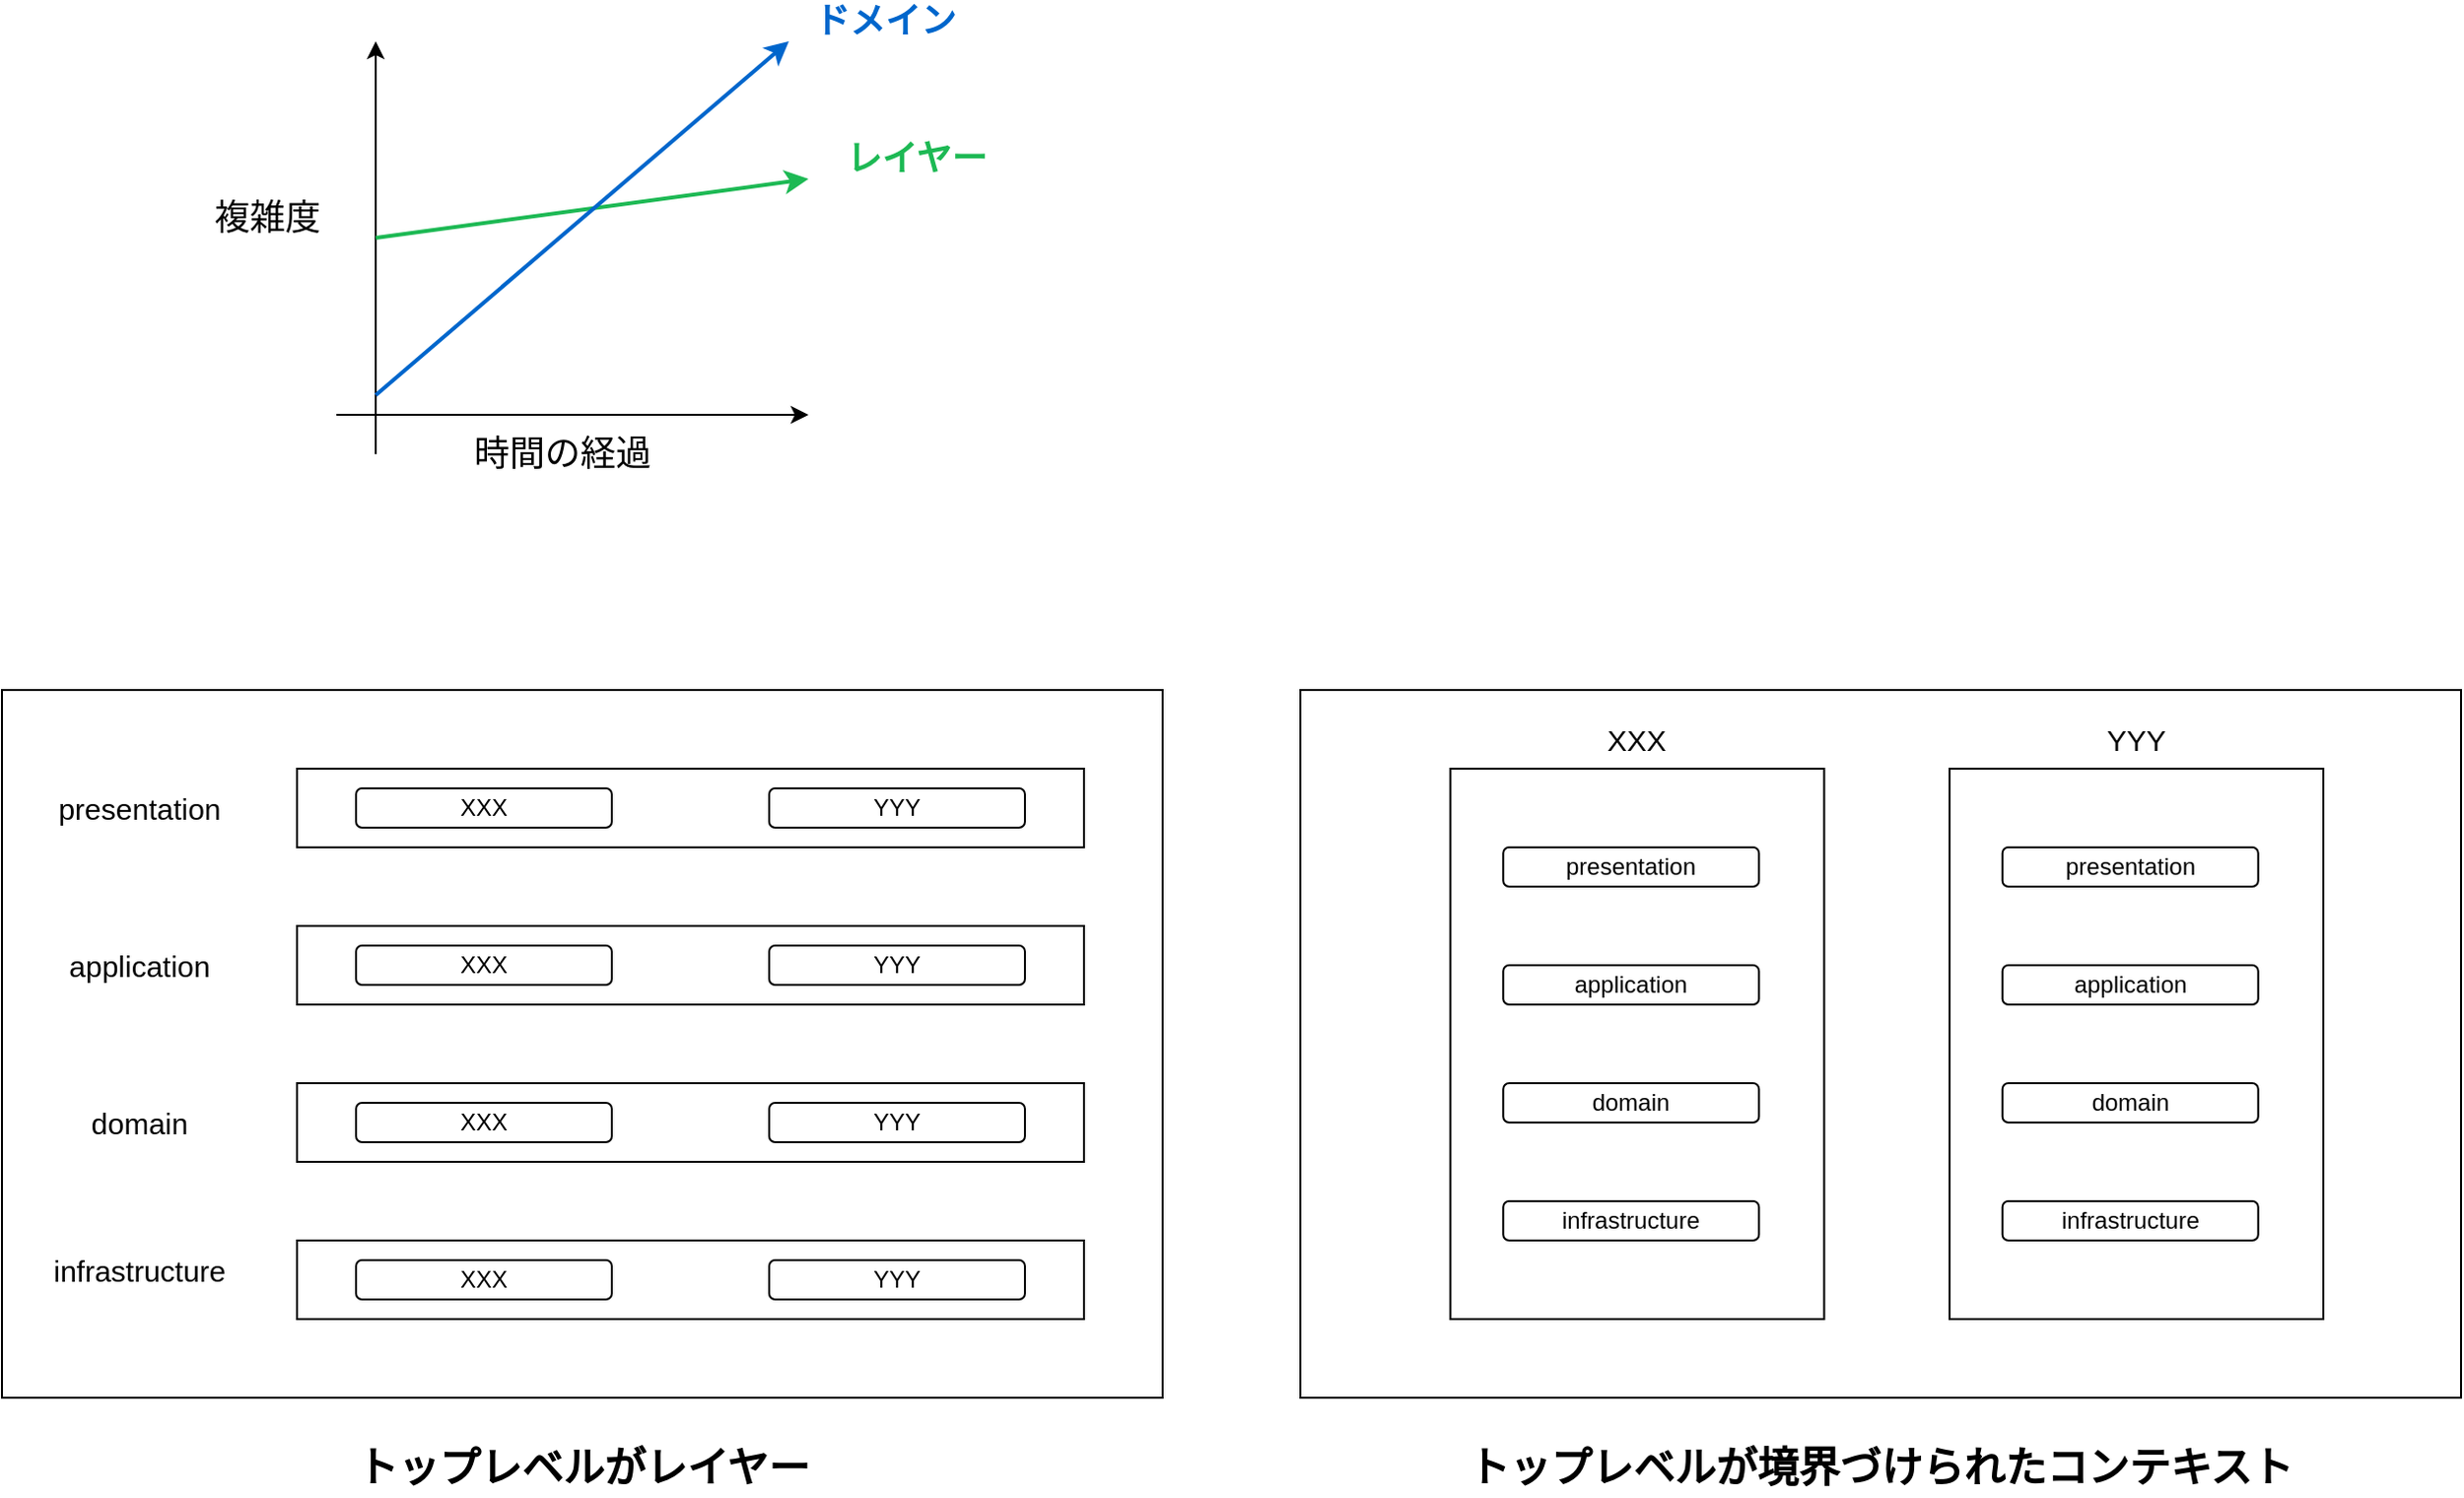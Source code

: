 <mxfile version="16.6.6" type="device"><diagram id="czRTj8LvDIgCtpr4kuoo" name="Page-1"><mxGraphModel dx="1298" dy="1154" grid="1" gridSize="10" guides="1" tooltips="1" connect="1" arrows="1" fold="1" page="1" pageScale="1" pageWidth="827" pageHeight="1169" math="0" shadow="0"><root><mxCell id="0"/><mxCell id="1" parent="0"/><mxCell id="bR4EZHTSy1ziuJHBDvpn-1" value="" style="endArrow=classic;html=1;" parent="1" edge="1"><mxGeometry width="50" height="50" relative="1" as="geometry"><mxPoint x="180" y="460" as="sourcePoint"/><mxPoint x="420" y="460" as="targetPoint"/></mxGeometry></mxCell><mxCell id="bR4EZHTSy1ziuJHBDvpn-2" value="&lt;font style=&quot;font-size: 18px&quot;&gt;時間の経過&lt;/font&gt;" style="text;html=1;strokeColor=none;fillColor=none;align=center;verticalAlign=middle;whiteSpace=wrap;rounded=0;" parent="1" vertex="1"><mxGeometry x="230" y="470" width="130" height="20" as="geometry"/></mxCell><mxCell id="bR4EZHTSy1ziuJHBDvpn-3" value="" style="endArrow=classic;html=1;" parent="1" edge="1"><mxGeometry width="50" height="50" relative="1" as="geometry"><mxPoint x="200" y="480" as="sourcePoint"/><mxPoint x="200" y="270" as="targetPoint"/></mxGeometry></mxCell><mxCell id="bR4EZHTSy1ziuJHBDvpn-4" value="&lt;font style=&quot;font-size: 18px&quot;&gt;複雑度&lt;/font&gt;" style="text;html=1;strokeColor=none;fillColor=none;align=center;verticalAlign=middle;whiteSpace=wrap;rounded=0;" parent="1" vertex="1"><mxGeometry x="100" y="350" width="90" height="20" as="geometry"/></mxCell><mxCell id="bR4EZHTSy1ziuJHBDvpn-5" value="" style="endArrow=classic;html=1;strokeColor=#1DB954;strokeWidth=2;endFill=1;" parent="1" edge="1"><mxGeometry width="50" height="50" relative="1" as="geometry"><mxPoint x="200" y="370" as="sourcePoint"/><mxPoint x="420" y="340" as="targetPoint"/></mxGeometry></mxCell><mxCell id="bR4EZHTSy1ziuJHBDvpn-6" value="&lt;font style=&quot;font-size: 18px&quot; color=&quot;#1db954&quot;&gt;&lt;b&gt;レイヤー&lt;/b&gt;&lt;/font&gt;" style="text;html=1;strokeColor=none;fillColor=none;align=center;verticalAlign=middle;whiteSpace=wrap;rounded=0;" parent="1" vertex="1"><mxGeometry x="430" y="320" width="90" height="20" as="geometry"/></mxCell><mxCell id="bR4EZHTSy1ziuJHBDvpn-7" value="" style="endArrow=classic;html=1;strokeWidth=2;strokeColor=#0066CC;" parent="1" edge="1"><mxGeometry width="50" height="50" relative="1" as="geometry"><mxPoint x="200" y="450" as="sourcePoint"/><mxPoint x="410" y="270" as="targetPoint"/></mxGeometry></mxCell><mxCell id="bR4EZHTSy1ziuJHBDvpn-8" value="&lt;font style=&quot;font-size: 18px&quot; color=&quot;#0066cc&quot;&gt;&lt;b&gt;ドメイン&lt;/b&gt;&lt;/font&gt;" style="text;html=1;strokeColor=none;fillColor=none;align=center;verticalAlign=middle;whiteSpace=wrap;rounded=0;" parent="1" vertex="1"><mxGeometry x="414" y="250" width="90" height="20" as="geometry"/></mxCell><mxCell id="fDkDKxKK8Q1Re0OGSg5l-1" value="" style="rounded=0;whiteSpace=wrap;html=1;" vertex="1" parent="1"><mxGeometry x="10" y="600" width="590" height="360" as="geometry"/></mxCell><mxCell id="fDkDKxKK8Q1Re0OGSg5l-2" value="" style="rounded=0;whiteSpace=wrap;html=1;" vertex="1" parent="1"><mxGeometry x="160" y="640" width="400" height="40" as="geometry"/></mxCell><mxCell id="fDkDKxKK8Q1Re0OGSg5l-3" value="" style="rounded=0;whiteSpace=wrap;html=1;" vertex="1" parent="1"><mxGeometry x="160" y="720" width="400" height="40" as="geometry"/></mxCell><mxCell id="fDkDKxKK8Q1Re0OGSg5l-4" value="" style="rounded=0;whiteSpace=wrap;html=1;" vertex="1" parent="1"><mxGeometry x="160" y="800" width="400" height="40" as="geometry"/></mxCell><mxCell id="fDkDKxKK8Q1Re0OGSg5l-5" value="" style="rounded=0;whiteSpace=wrap;html=1;" vertex="1" parent="1"><mxGeometry x="160" y="880" width="400" height="40" as="geometry"/></mxCell><mxCell id="fDkDKxKK8Q1Re0OGSg5l-6" value="XXX" style="rounded=1;whiteSpace=wrap;html=1;" vertex="1" parent="1"><mxGeometry x="190" y="650" width="130" height="20" as="geometry"/></mxCell><mxCell id="fDkDKxKK8Q1Re0OGSg5l-7" value="YYY" style="rounded=1;whiteSpace=wrap;html=1;" vertex="1" parent="1"><mxGeometry x="400" y="650" width="130" height="20" as="geometry"/></mxCell><mxCell id="fDkDKxKK8Q1Re0OGSg5l-8" value="XXX" style="rounded=1;whiteSpace=wrap;html=1;" vertex="1" parent="1"><mxGeometry x="190" y="730" width="130" height="20" as="geometry"/></mxCell><mxCell id="fDkDKxKK8Q1Re0OGSg5l-9" value="YYY" style="rounded=1;whiteSpace=wrap;html=1;" vertex="1" parent="1"><mxGeometry x="400" y="730" width="130" height="20" as="geometry"/></mxCell><mxCell id="fDkDKxKK8Q1Re0OGSg5l-10" value="XXX" style="rounded=1;whiteSpace=wrap;html=1;" vertex="1" parent="1"><mxGeometry x="190" y="810" width="130" height="20" as="geometry"/></mxCell><mxCell id="fDkDKxKK8Q1Re0OGSg5l-11" value="YYY" style="rounded=1;whiteSpace=wrap;html=1;" vertex="1" parent="1"><mxGeometry x="400" y="810" width="130" height="20" as="geometry"/></mxCell><mxCell id="fDkDKxKK8Q1Re0OGSg5l-12" value="XXX" style="rounded=1;whiteSpace=wrap;html=1;" vertex="1" parent="1"><mxGeometry x="190" y="890" width="130" height="20" as="geometry"/></mxCell><mxCell id="fDkDKxKK8Q1Re0OGSg5l-13" value="YYY" style="rounded=1;whiteSpace=wrap;html=1;" vertex="1" parent="1"><mxGeometry x="400" y="890" width="130" height="20" as="geometry"/></mxCell><mxCell id="fDkDKxKK8Q1Re0OGSg5l-14" value="&lt;font style=&quot;font-size: 15px&quot;&gt;presentation&lt;/font&gt;" style="text;html=1;strokeColor=none;fillColor=none;align=center;verticalAlign=middle;whiteSpace=wrap;rounded=0;" vertex="1" parent="1"><mxGeometry x="50" y="645" width="60" height="30" as="geometry"/></mxCell><mxCell id="fDkDKxKK8Q1Re0OGSg5l-15" value="&lt;font style=&quot;font-size: 15px&quot;&gt;application&lt;/font&gt;" style="text;html=1;strokeColor=none;fillColor=none;align=center;verticalAlign=middle;whiteSpace=wrap;rounded=0;" vertex="1" parent="1"><mxGeometry x="50" y="725" width="60" height="30" as="geometry"/></mxCell><mxCell id="fDkDKxKK8Q1Re0OGSg5l-16" value="&lt;font style=&quot;font-size: 15px&quot;&gt;domain&lt;/font&gt;" style="text;html=1;strokeColor=none;fillColor=none;align=center;verticalAlign=middle;whiteSpace=wrap;rounded=0;" vertex="1" parent="1"><mxGeometry x="50" y="805" width="60" height="30" as="geometry"/></mxCell><mxCell id="fDkDKxKK8Q1Re0OGSg5l-17" value="&lt;font style=&quot;font-size: 15px&quot;&gt;infrastructure&lt;/font&gt;" style="text;html=1;strokeColor=none;fillColor=none;align=center;verticalAlign=middle;whiteSpace=wrap;rounded=0;" vertex="1" parent="1"><mxGeometry x="50" y="880" width="60" height="30" as="geometry"/></mxCell><mxCell id="fDkDKxKK8Q1Re0OGSg5l-18" value="&lt;font style=&quot;font-size: 21px&quot;&gt;&lt;b&gt;トップレベルがレイヤー&lt;/b&gt;&lt;/font&gt;" style="text;html=1;strokeColor=none;fillColor=none;align=center;verticalAlign=middle;whiteSpace=wrap;rounded=0;fontSize=15;" vertex="1" parent="1"><mxGeometry x="152.5" y="980" width="305" height="30" as="geometry"/></mxCell><mxCell id="fDkDKxKK8Q1Re0OGSg5l-36" value="" style="rounded=0;whiteSpace=wrap;html=1;" vertex="1" parent="1"><mxGeometry x="670" y="600" width="590" height="360" as="geometry"/></mxCell><mxCell id="fDkDKxKK8Q1Re0OGSg5l-37" value="" style="rounded=0;whiteSpace=wrap;html=1;" vertex="1" parent="1"><mxGeometry x="746.25" y="640" width="190" height="280" as="geometry"/></mxCell><mxCell id="fDkDKxKK8Q1Re0OGSg5l-40" value="" style="rounded=0;whiteSpace=wrap;html=1;" vertex="1" parent="1"><mxGeometry x="1000" y="640" width="190" height="280" as="geometry"/></mxCell><mxCell id="fDkDKxKK8Q1Re0OGSg5l-41" value="presentation" style="rounded=1;whiteSpace=wrap;html=1;" vertex="1" parent="1"><mxGeometry x="773.13" y="680" width="130" height="20" as="geometry"/></mxCell><mxCell id="fDkDKxKK8Q1Re0OGSg5l-42" value="presentation" style="rounded=1;whiteSpace=wrap;html=1;" vertex="1" parent="1"><mxGeometry x="1026.88" y="680" width="130" height="20" as="geometry"/></mxCell><mxCell id="fDkDKxKK8Q1Re0OGSg5l-43" value="application" style="rounded=1;whiteSpace=wrap;html=1;" vertex="1" parent="1"><mxGeometry x="773.13" y="740" width="130" height="20" as="geometry"/></mxCell><mxCell id="fDkDKxKK8Q1Re0OGSg5l-44" value="application" style="rounded=1;whiteSpace=wrap;html=1;" vertex="1" parent="1"><mxGeometry x="1026.88" y="740" width="130" height="20" as="geometry"/></mxCell><mxCell id="fDkDKxKK8Q1Re0OGSg5l-45" value="domain" style="rounded=1;whiteSpace=wrap;html=1;" vertex="1" parent="1"><mxGeometry x="773.13" y="800" width="130" height="20" as="geometry"/></mxCell><mxCell id="fDkDKxKK8Q1Re0OGSg5l-46" value="domain" style="rounded=1;whiteSpace=wrap;html=1;" vertex="1" parent="1"><mxGeometry x="1026.88" y="800" width="130" height="20" as="geometry"/></mxCell><mxCell id="fDkDKxKK8Q1Re0OGSg5l-47" value="infrastructure" style="rounded=1;whiteSpace=wrap;html=1;" vertex="1" parent="1"><mxGeometry x="773.13" y="860" width="130" height="20" as="geometry"/></mxCell><mxCell id="fDkDKxKK8Q1Re0OGSg5l-48" value="infrastructure" style="rounded=1;whiteSpace=wrap;html=1;" vertex="1" parent="1"><mxGeometry x="1026.88" y="860" width="130" height="20" as="geometry"/></mxCell><mxCell id="fDkDKxKK8Q1Re0OGSg5l-49" value="&lt;font style=&quot;font-size: 15px&quot;&gt;XXX&lt;/font&gt;" style="text;html=1;strokeColor=none;fillColor=none;align=center;verticalAlign=middle;whiteSpace=wrap;rounded=0;" vertex="1" parent="1"><mxGeometry x="811.25" y="610" width="60" height="30" as="geometry"/></mxCell><mxCell id="fDkDKxKK8Q1Re0OGSg5l-53" value="&lt;font style=&quot;font-size: 21px&quot;&gt;&lt;b&gt;トップレベルが境界づけられたコンテキスト&lt;/b&gt;&lt;/font&gt;" style="text;html=1;strokeColor=none;fillColor=none;align=center;verticalAlign=middle;whiteSpace=wrap;rounded=0;fontSize=15;" vertex="1" parent="1"><mxGeometry x="746.25" y="980" width="437.5" height="30" as="geometry"/></mxCell><mxCell id="fDkDKxKK8Q1Re0OGSg5l-54" value="&lt;font style=&quot;font-size: 15px&quot;&gt;YYY&lt;/font&gt;" style="text;html=1;strokeColor=none;fillColor=none;align=center;verticalAlign=middle;whiteSpace=wrap;rounded=0;" vertex="1" parent="1"><mxGeometry x="1065" y="610" width="60" height="30" as="geometry"/></mxCell></root></mxGraphModel></diagram></mxfile>